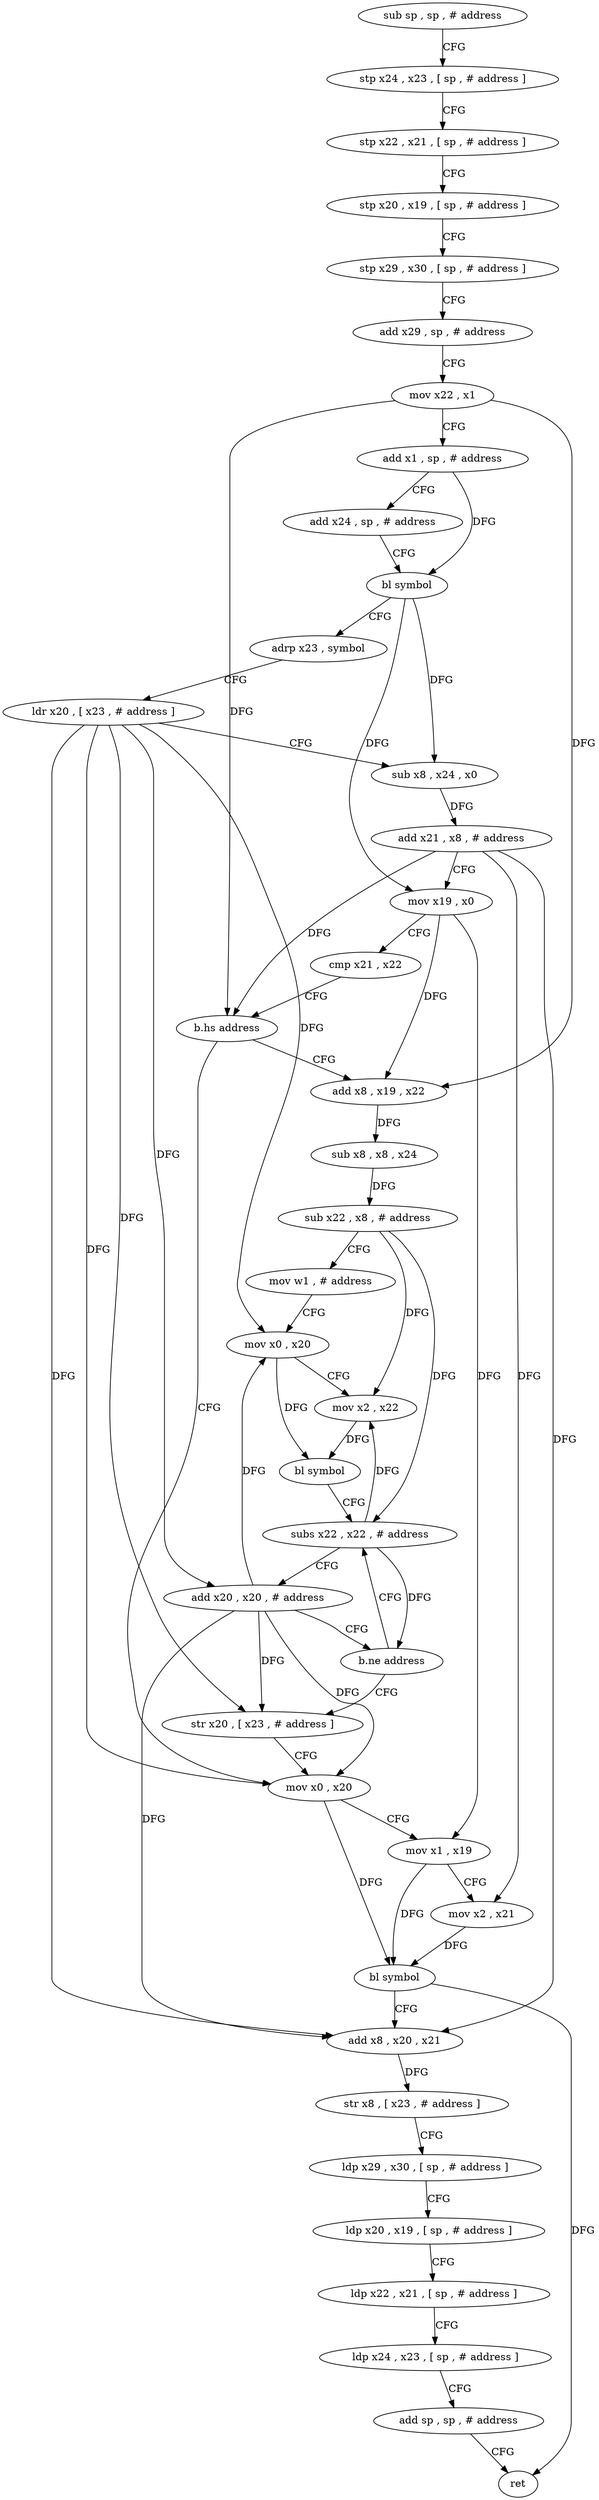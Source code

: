 digraph "func" {
"4203712" [label = "sub sp , sp , # address" ]
"4203716" [label = "stp x24 , x23 , [ sp , # address ]" ]
"4203720" [label = "stp x22 , x21 , [ sp , # address ]" ]
"4203724" [label = "stp x20 , x19 , [ sp , # address ]" ]
"4203728" [label = "stp x29 , x30 , [ sp , # address ]" ]
"4203732" [label = "add x29 , sp , # address" ]
"4203736" [label = "mov x22 , x1" ]
"4203740" [label = "add x1 , sp , # address" ]
"4203744" [label = "add x24 , sp , # address" ]
"4203748" [label = "bl symbol" ]
"4203752" [label = "adrp x23 , symbol" ]
"4203756" [label = "ldr x20 , [ x23 , # address ]" ]
"4203760" [label = "sub x8 , x24 , x0" ]
"4203764" [label = "add x21 , x8 , # address" ]
"4203768" [label = "mov x19 , x0" ]
"4203772" [label = "cmp x21 , x22" ]
"4203776" [label = "b.hs address" ]
"4203824" [label = "mov x0 , x20" ]
"4203780" [label = "add x8 , x19 , x22" ]
"4203828" [label = "mov x1 , x19" ]
"4203832" [label = "mov x2 , x21" ]
"4203836" [label = "bl symbol" ]
"4203840" [label = "add x8 , x20 , x21" ]
"4203844" [label = "str x8 , [ x23 , # address ]" ]
"4203848" [label = "ldp x29 , x30 , [ sp , # address ]" ]
"4203852" [label = "ldp x20 , x19 , [ sp , # address ]" ]
"4203856" [label = "ldp x22 , x21 , [ sp , # address ]" ]
"4203860" [label = "ldp x24 , x23 , [ sp , # address ]" ]
"4203864" [label = "add sp , sp , # address" ]
"4203868" [label = "ret" ]
"4203784" [label = "sub x8 , x8 , x24" ]
"4203788" [label = "sub x22 , x8 , # address" ]
"4203792" [label = "mov w1 , # address" ]
"4203796" [label = "mov x0 , x20" ]
"4203800" [label = "mov x2 , x22" ]
"4203804" [label = "bl symbol" ]
"4203808" [label = "subs x22 , x22 , # address" ]
"4203812" [label = "add x20 , x20 , # address" ]
"4203816" [label = "b.ne address" ]
"4203820" [label = "str x20 , [ x23 , # address ]" ]
"4203712" -> "4203716" [ label = "CFG" ]
"4203716" -> "4203720" [ label = "CFG" ]
"4203720" -> "4203724" [ label = "CFG" ]
"4203724" -> "4203728" [ label = "CFG" ]
"4203728" -> "4203732" [ label = "CFG" ]
"4203732" -> "4203736" [ label = "CFG" ]
"4203736" -> "4203740" [ label = "CFG" ]
"4203736" -> "4203776" [ label = "DFG" ]
"4203736" -> "4203780" [ label = "DFG" ]
"4203740" -> "4203744" [ label = "CFG" ]
"4203740" -> "4203748" [ label = "DFG" ]
"4203744" -> "4203748" [ label = "CFG" ]
"4203748" -> "4203752" [ label = "CFG" ]
"4203748" -> "4203760" [ label = "DFG" ]
"4203748" -> "4203768" [ label = "DFG" ]
"4203752" -> "4203756" [ label = "CFG" ]
"4203756" -> "4203760" [ label = "CFG" ]
"4203756" -> "4203824" [ label = "DFG" ]
"4203756" -> "4203840" [ label = "DFG" ]
"4203756" -> "4203796" [ label = "DFG" ]
"4203756" -> "4203812" [ label = "DFG" ]
"4203756" -> "4203820" [ label = "DFG" ]
"4203760" -> "4203764" [ label = "DFG" ]
"4203764" -> "4203768" [ label = "CFG" ]
"4203764" -> "4203776" [ label = "DFG" ]
"4203764" -> "4203832" [ label = "DFG" ]
"4203764" -> "4203840" [ label = "DFG" ]
"4203768" -> "4203772" [ label = "CFG" ]
"4203768" -> "4203828" [ label = "DFG" ]
"4203768" -> "4203780" [ label = "DFG" ]
"4203772" -> "4203776" [ label = "CFG" ]
"4203776" -> "4203824" [ label = "CFG" ]
"4203776" -> "4203780" [ label = "CFG" ]
"4203824" -> "4203828" [ label = "CFG" ]
"4203824" -> "4203836" [ label = "DFG" ]
"4203780" -> "4203784" [ label = "DFG" ]
"4203828" -> "4203832" [ label = "CFG" ]
"4203828" -> "4203836" [ label = "DFG" ]
"4203832" -> "4203836" [ label = "DFG" ]
"4203836" -> "4203840" [ label = "CFG" ]
"4203836" -> "4203868" [ label = "DFG" ]
"4203840" -> "4203844" [ label = "DFG" ]
"4203844" -> "4203848" [ label = "CFG" ]
"4203848" -> "4203852" [ label = "CFG" ]
"4203852" -> "4203856" [ label = "CFG" ]
"4203856" -> "4203860" [ label = "CFG" ]
"4203860" -> "4203864" [ label = "CFG" ]
"4203864" -> "4203868" [ label = "CFG" ]
"4203784" -> "4203788" [ label = "DFG" ]
"4203788" -> "4203792" [ label = "CFG" ]
"4203788" -> "4203800" [ label = "DFG" ]
"4203788" -> "4203808" [ label = "DFG" ]
"4203792" -> "4203796" [ label = "CFG" ]
"4203796" -> "4203800" [ label = "CFG" ]
"4203796" -> "4203804" [ label = "DFG" ]
"4203800" -> "4203804" [ label = "DFG" ]
"4203804" -> "4203808" [ label = "CFG" ]
"4203808" -> "4203812" [ label = "CFG" ]
"4203808" -> "4203800" [ label = "DFG" ]
"4203808" -> "4203816" [ label = "DFG" ]
"4203812" -> "4203816" [ label = "CFG" ]
"4203812" -> "4203824" [ label = "DFG" ]
"4203812" -> "4203796" [ label = "DFG" ]
"4203812" -> "4203840" [ label = "DFG" ]
"4203812" -> "4203820" [ label = "DFG" ]
"4203816" -> "4203808" [ label = "CFG" ]
"4203816" -> "4203820" [ label = "CFG" ]
"4203820" -> "4203824" [ label = "CFG" ]
}
